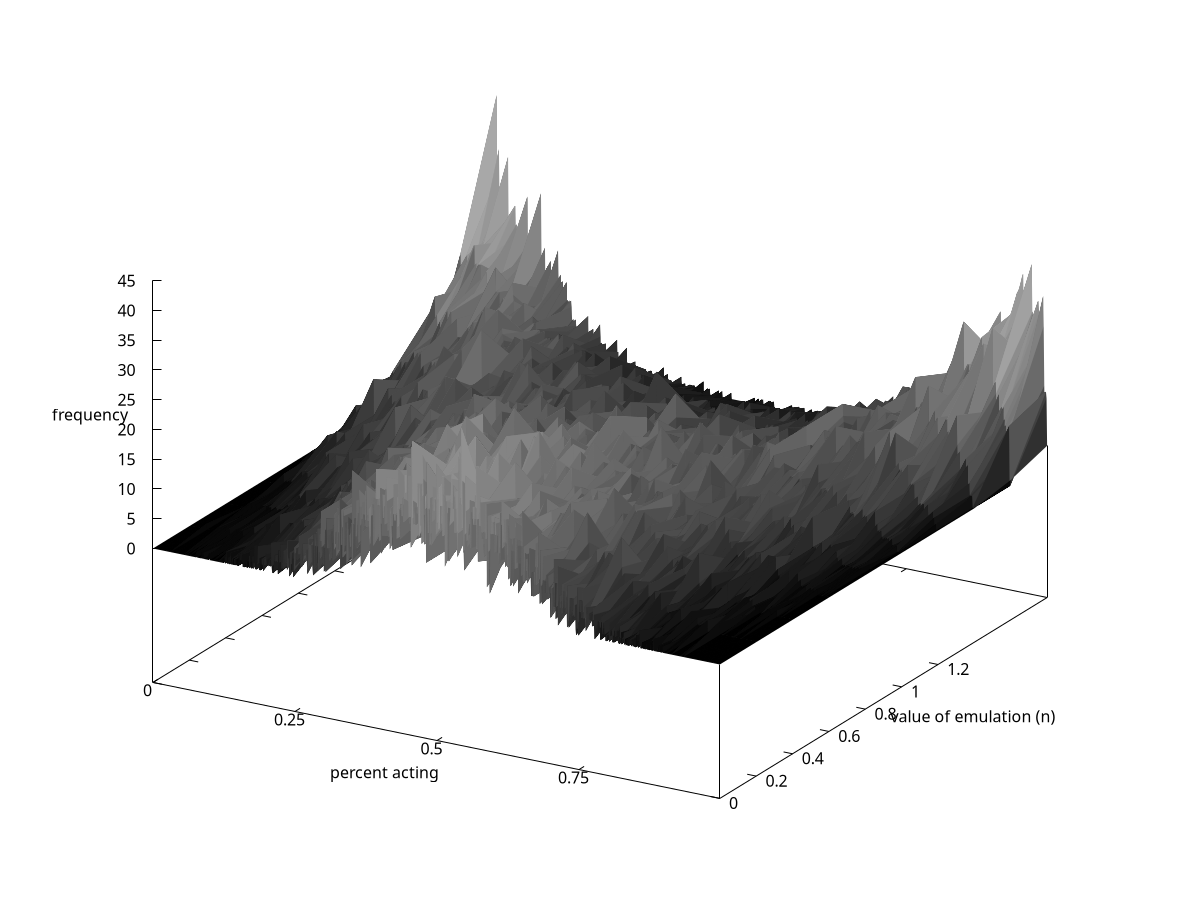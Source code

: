 #set term postscript;
#set out 'plot.eps';
set pm3d ; set key off;
unset colorbox 
set xlabel 'percent acting'; set ylabel 'value of emulation (n)';
set zlabel 'frequency'
set palette gray;
set ytics ('0' 0, '0.2' 1, '0.4' 2, '0.6' 3, '0.8' 4, '1' 5, '1.2' 6)
set xtics ('0' 0,'0.25'  250,'0.5'  500,'0.75'  750, '1' 999); 
splot '-' matrix with pm3d
    0	    0	    0	    0	    0	    0	    0	    0	    0	    0	    0	    0	    0	    0	    0	    0	    0	    0	    0	    0	    0	    0	    0	    0	    0	    0	    0	    0	    0	    0	    0	    0	    0	    0	    0	    0	    0	    0	    0	    0	    0	    0	    0	    0	    0	    0	    0	    0	    0	    0	    0	    0	    0	    0	    0	    0	    0	    0	    0	    0	    0	    0	    0	    0	    0	    0	    0	    0	    0	    0	    0	    0	    0	    0	    0	    0	    0	    1	    0	    0	    0	    0	    0	    0	    0	    0	    1	    0	    0	    1	    0	    0	    0	    0	    0	    0	    0	    0	    1	    1	    0	    0	    0	    0	    0	    0	    0	    0	    0	    0	    0	    0	    0	    0	    0	    0	    0	    0	    0	    0	    0	    0	    0	    0	    0	    1	    1	    0	    0	    2	    2	    0	    1	    0	    0	    0	    0	    2	    0	    1	    0	    1	    0	    1	    0	    1	    0	    1	    0	    0	    0	    2	    2	    1	    2	    1	    1	    2	    0	    0	    0	    0	    1	    1	    0	    1	    0	    1	    2	    2	    0	    3	    1	    0	    2	    1	    0	    1	    1	    4	    0	    1	    0	    1	    1	    4	    1	    0	    2	    0	    1	    2	    1	    2	    0	    2	    1	    2	    1	    3	    2	    1	    1	    2	    1	    2	    2	    1	    5	    1	    0	    0	    0	    2	    3	    3	    2	    3	    2	    2	    0	    4	    2	    2	    3	    5	    1	    2	    1	    1	    4	    4	    2	    2	    2	    2	    1	    6	    3	    3	    0	    4	    1	    2	    1	    4	    3	    0	    1	    5	    4	    2	    3	    5	    3	    4	    4	    7	    4	    4	    2	    5	    2	    3	    6	    3	    4	    4	    4	    3	    5	    3	    1	    2	    7	    6	    7	    6	    6	    6	    3	    2	    1	    8	    2	    6	    6	    8	    3	    6	    9	    2	    5	    8	    4	    7	   12	    6	    5	    3	    6	    2	    6	    9	    2	   11	    9	    6	    8	    6	    5	    4	    5	    7	    9	    7	    4	   10	    9	    6	   12	    7	    9	    5	   13	    6	    9	   12	    6	   15	    3	    7	   13	   10	    5	   13	   12	    6	    7	   11	   10	    4	   11	   10	   12	    5	    9	    7	   10	   11	    4	   20	    5	   11	   11	   12	    6	    9	   15	    7	   11	   13	    8	   17	   14	   11	    4	   12	   13	   15	   10	   13	   11	   12	   17	   11	   18	   12	   13	   12	   14	    9	    8	    5	   13	   16	   15	   14	    8	   16	   14	    9	   16	   21	   16	   15	   16	   16	   15	    9	   18	   12	    7	   10	   17	   13	   14	   15	   12	   18	   18	   20	   16	   11	   11	   10	   15	    8	   14	   15	   12	   10	    8	   14	   19	   13	   14	   13	   14	   10	   17	   12	   22	   15	   15	   10	   16	   15	   14	   17	   16	   13	   17	   21	   18	   18	   18	   23	   17	   21	   14	   13	   14	   13	    9	   26	   14	   27	   17	   13	   15	   16	   13	   13	   15	   16	   20	   13	   11	   19	   20	   13	   20	   10	   18	   25	   21	   15	   10	   18	   16	    7	   24	   16	   12	   14	   16	   10	   18	   12	   10	   14	   17	   20	   16	   18	   18	   15	   12	   24	   14	   18	   20	   13	   20	   13	   17	   14	   17	   22	   12	   19	   19	   22	    7	   19	   18	   18	   16	    8	   17	    8	   14	   15	   18	   22	   23	   22	   17	   21	   19	   13	   20	   17	   17	   13	    9	   13	   26	   27	   18	   19	   18	   31	   14	   22	   10	   10	    7	   13	   23	   17	   12	   11	   12	   13	   14	   15	   19	   11	   17	   11	   16	   18	   15	   15	   16	   20	   18	   25	   11	   16	    9	    9	   17	   15	   20	   19	   14	   13	   13	   14	   12	   10	   14	   19	   13	   19	    5	   17	    9	   11	    8	    4	   14	   14	   17	   16	   16	   16	   14	   11	   17	   14	   16	   11	   14	   14	    9	   11	   12	   18	   10	   16	   20	   12	   14	   13	   17	   13	    9	   13	   17	   11	    9	   16	    7	   18	   14	    6	    6	   12	   13	   14	    6	   12	   12	    9	   16	   17	   10	   14	   13	    5	   10	   10	   11	   10	    8	   13	   19	    7	    7	   13	    7	   12	   11	    9	   11	    7	   12	    8	    8	   13	    8	    8	    5	    9	    5	    9	    5	    9	    7	   10	   14	    7	   10	   12	    8	   16	    8	    4	   13	    7	    7	    4	    8	   12	    8	    8	    6	    8	    9	    6	    9	    5	    9	    7	    6	    6	    2	    7	    7	    3	    7	    4	   12	    4	    8	    2	    4	    8	   11	    1	    5	    4	    6	    4	    5	    3	    8	    4	    3	    7	    8	    4	    3	    7	    6	    1	    8	    2	    1	    3	    6	    3	    2	    3	    4	    3	    4	    6	    3	    5	    1	    0	    1	    8	    2	    0	    6	    4	    4	    4	    3	    6	    8	    4	    3	    5	    3	    3	    1	    5	    4	    5	    3	    4	    4	    3	    4	    3	    4	    2	    3	    5	    4	    0	    0	    1	    2	    2	    1	    3	    3	    3	    3	    2	    0	    3	    4	    1	    2	    3	    3	    1	    1	    0	    1	    0	    1	    1	    1	    0	    3	    1	    2	    2	    2	    0	    1	    0	    2	    3	    1	    2	    2	    2	    1	    0	    1	    0	    3	    1	    2	    0	    1	    1	    1	    2	    0	    1	    0	    0	    1	    0	    0	    0	    0	    1	    1	    1	    0	    1	    1	    0	    1	    0	    1	    0	    0	    2	    1	    1	    0	    1	    1	    3	    0	    0	    0	    1	    0	    0	    0	    0	    0	    0	    0	    1	    0	    0	    0	    0	    0	    0	    1	    0	    0	    0	    0	    2	    0	    0	    0	    0	    0	    0	    0	    0	    1	    0	    1	    0	    0	    0	    0	    1	    0	    0	    0	    0	    0	    0	    0	    0	    0	    0	    0	    0	    0	    0	    0	    0	    0	    0	    0	    0	    0	    0	    0	    0	    0	    0	    0	    0	    0	    0	    0	    0	    0	    0	    0	    0	    0	    0	    0	    0	    0	    0	    0	    0	    0	    0	    0	    0	    0	    0	    0	    0	    0	    0	    0	    0	    0	    0	    0	    0	    0	    0	    0	    0	    0	    0	    0	    0	    0	    0	    0	    0	    0	    0	    0	    0	    0	    0	    0	    0	    0	    0	    0	    0	    0	    0	    0	    0	    0	    0	    0	    0	    0	    0	    0	    0	    0	    0	    0	    0	    0
    0	    0	    0	    0	    0	    0	    0	    0	    0	    0	    0	    0	    0	    0	    0	    0	    0	    0	    0	    0	    0	    0	    0	    0	    0	    0	    0	    0	    0	    0	    1	    0	    0	    0	    0	    0	    0	    0	    0	    0	    0	    0	    0	    0	    0	    0	    0	    0	    0	    0	    0	    0	    0	    1	    0	    0	    0	    1	    0	    0	    0	    0	    0	    1	    0	    0	    0	    0	    0	    0	    1	    1	    0	    0	    0	    0	    0	    0	    0	    0	    0	    0	    1	    1	    0	    0	    0	    0	    0	    0	    1	    0	    0	    1	    1	    0	    0	    0	    0	    0	    0	    0	    0	    0	    0	    1	    1	    0	    0	    0	    0	    0	    0	    0	    2	    0	    1	    1	    0	    1	    1	    0	    0	    0	    0	    0	    2	    0	    0	    1	    0	    0	    1	    1	    0	    0	    3	    0	    0	    2	    1	    0	    0	    1	    3	    0	    1	    0	    0	    0	    0	    0	    1	    0	    1	    0	    0	    0	    1	    5	    0	    0	    1	    0	    2	    1	    0	    0	    0	    2	    2	    0	    0	    1	    1	    1	    3	    4	    0	    0	    1	    3	    1	    4	    2	    1	    2	    2	    1	    1	    1	    1	    3	    3	    4	    1	    5	    3	    5	    0	    2	    1	    5	    1	    1	    4	    0	    1	    2	    2	    1	    1	    3	    2	    2	    1	    5	    2	    4	    5	    1	    1	    3	    4	    1	    1	    4	    3	    6	    3	    5	    7	    1	    7	    5	    3	    8	    2	    0	    4	    5	    4	    7	    2	    2	    2	    3	    4	    6	    8	    7	    4	    4	    3	    5	    4	    5	    7	    2	    7	    6	    5	    8	    5	    2	   11	    9	    5	   10	   11	    4	    7	    9	    9	    8	    4	    3	    5	   11	    3	    8	    6	    3	    5	    7	    3	    8	    8	    3	    3	    5	   10	    5	    8	   10	    7	   12	    8	    5	    9	    6	    7	    6	    9	    4	    7	    7	    9	   11	    5	   11	   11	    9	    8	    4	    8	    6	    8	    6	   14	   14	    8	    8	   12	   12	    9	   12	   12	   12	    5	    5	    7	   13	   11	    9	   12	   11	    7	    8	    7	    5	   15	    9	    9	    3	    7	   12	   12	   14	   10	    7	   11	    7	    9	    4	    9	    9	    7	   14	   12	    5	    9	   12	    7	   13	   10	   12	   14	   10	   12	   12	    5	    8	   14	   13	    8	    9	   15	   11	   10	   19	   17	   18	    8	   12	   13	    9	   10	   15	   11	   11	   16	   11	   17	   12	   12	   14	   15	   14	   15	   11	    7	   15	    6	   12	   17	   12	   12	   12	   12	   12	   15	   16	    9	    8	   14	   12	   18	   16	   17	    8	   10	    7	   12	   16	   12	   14	   15	   10	   10	   19	   20	    9	   16	    8	   12	    9	   17	   10	   16	   10	   15	   10	   17	   17	   16	   14	   13	    7	   17	   12	   12	   13	   10	   16	   14	   11	   19	    9	   15	   15	    9	   14	   15	    8	   18	   16	   15	   23	   18	   15	   14	   18	   13	   21	    8	   10	    7	   11	   23	   17	    7	   11	   15	   16	   17	   12	   14	   16	   11	   17	   16	   14	   14	   13	   20	   11	   15	   16	   12	   17	   20	   17	   20	   25	   15	   13	   15	   19	   20	   13	   19	   12	   13	   18	   15	   17	   13	   17	   12	   11	   14	   17	   22	   13	   17	   13	   17	   12	    8	   18	   11	   17	   16	   17	   22	   19	   14	   12	   13	   11	   13	   14	    9	   23	   12	   14	   12	   12	   18	   14	   18	   12	   15	   16	   14	    8	   11	   13	   12	   12	   10	    9	   14	   19	   11	   12	   12	   13	   17	   13	   14	   13	    6	   22	   11	   14	   16	    8	   16	    8	   13	   11	   11	   16	   10	   16	   16	   10	   15	   15	   13	    9	   15	   13	   12	   16	   13	    8	   12	   12	   10	   11	   19	   14	   10	    7	   16	   11	   13	   15	   11	    7	    7	   11	   16	   12	   18	   10	   15	   12	   10	   14	    8	   16	   12	   12	   10	    8	   17	   14	    6	   13	   12	   12	    7	   15	    8	   15	    9	   11	    8	    9	   12	    8	   11	    8	    9	    9	   14	    9	    7	   12	   14	   15	    5	    8	   15	   11	   15	    8	    6	   12	    7	    8	    6	    7	    7	   10	   14	    5	   17	    9	   12	   13	   11	   12	   16	    7	    8	   11	    6	   10	   12	    8	    7	    9	   10	   10	    8	    5	    7	   11	    5	    9	    7	    9	   10	    4	    8	    7	   16	    7	    9	   11	    2	    8	    3	    4	    4	    7	    9	    5	    6	    8	    6	    5	   10	    7	    4	    8	    6	    6	    2	    7	    6	    6	    5	    9	    6	    5	   10	    5	    5	    1	    7	    5	    3	    2	   10	    3	    8	    5	    3	    5	    4	    2	    4	    7	    4	    1	    6	    5	    4	    3	    3	    6	    3	    5	    7	    4	   13	    8	    2	    5	    1	    7	    1	    4	    1	    3	    3	    2	    2	    4	    6	    2	    5	    4	    3	    2	    6	    2	    1	    3	    4	    4	    3	    1	    1	    4	    3	    0	    3	    4	    2	    0	    3	    4	    3	    0	    2	    3	    2	    5	    0	    2	    3	    6	    2	    4	    0	    3	    2	    3	    1	    3	    1	    1	    5	    2	    0	    3	    4	    0	    1	    3	    4	    2	    1	    5	    0	    0	    1	    1	    1	    0	    0	    2	    2	    3	    1	    2	    1	    0	    2	    0	    2	    1	    1	    0	    0	    0	    0	    1	    1	    0	    0	    2	    0	    0	    0	    0	    1	    1	    3	    1	    0	    1	    0	    0	    0	    1	    0	    0	    1	    0	    0	    0	    1	    1	    0	    0	    1	    3	    0	    0	    0	    1	    0	    0	    1	    0	    0	    2	    1	    0	    0	    1	    0	    0	    1	    0	    1	    1	    0	    0	    0	    0	    0	    0	    0	    2	    0	    0	    0	    0	    0	    0	    0	    0	    0	    0	    0	    0	    0	    0	    1	    0	    1	    0	    0	    0	    2	    0	    0	    0	    0	    0	    0	    0	    0	    0	    0	    0	    0	    0	    0	    0	    0	    0	    0	    0	    0	    0	    0	    0	    0	    0	    0	    0	    0	    0	    0	    0	    0	    0	    0	    0	    0	    0	    0	    0	    0	    0	    0	    0	    0	    0	    0	    0	    0	    0	    0	    0	    0	    0	    0	    0	    0	    0	    0	    0	    0	    0	    0	    0	    0	    0
    0	    0	    0	    0	    0	    0	    0	    0	    0	    0	    0	    0	    0	    0	    0	    0	    0	    0	    0	    0	    0	    0	    0	    0	    0	    0	    0	    0	    0	    0	    0	    0	    0	    0	    0	    0	    0	    0	    0	    0	    0	    0	    1	    0	    0	    1	    0	    0	    0	    0	    0	    0	    0	    0	    1	    0	    0	    0	    0	    0	    0	    0	    0	    0	    0	    1	    0	    1	    0	    1	    0	    1	    0	    0	    0	    0	    0	    1	    0	    0	    1	    0	    0	    0	    0	    0	    1	    0	    1	    1	    1	    0	    0	    0	    0	    1	    1	    1	    0	    1	    0	    1	    0	    0	    0	    1	    1	    0	    0	    2	    1	    0	    1	    0	    2	    2	    0	    0	    0	    2	    2	    0	    0	    1	    1	    0	    2	    0	    0	    0	    4	    1	    3	    2	    2	    1	    1	    0	    3	    2	    3	    5	    0	    3	    2	    1	    0	    0	    0	    2	    3	    1	    2	    0	    3	    3	    1	    4	    1	    3	    2	    3	    1	    1	    4	    2	    3	    1	    2	    1	    2	    3	    1	    3	    4	    2	    1	    0	    0	    1	    2	    2	    3	    2	    2	    3	    4	    4	    3	    1	    5	    4	    3	    5	    2	    2	    2	    2	    5	    5	    2	    0	    2	    7	    1	    2	    1	    3	    0	    3	    3	    2	    4	    2	    1	    8	    4	    7	    5	    6	    4	    8	    4	    4	    3	    7	    5	    2	    4	    3	    6	    5	    5	    6	    7	    5	    2	    2	    3	    7	    8	    6	    4	    0	   10	    6	    3	   12	    6	    7	    6	    2	    7	    6	    6	    9	    9	    8	    6	    9	    3	    1	    6	    7	    3	    6	    7	    6	    7	    7	    3	    6	    5	    3	   10	    7	    9	    8	    8	    5	   12	    6	    4	    8	    5	   15	    6	   10	    5	    4	    4	    7	    6	    4	    6	    9	   14	    5	    9	    8	    7	    5	    9	    9	   10	    8	   14	   10	   13	    6	    5	    5	   14	    9	    7	    7	    7	   10	    3	    7	    6	    6	    8	   11	    8	    6	    7	    7	    8	   10	   13	   15	   12	    7	    5	    8	    9	   12	   14	    7	   11	   10	    7	    5	    9	    8	    6	   10	   17	    5	    9	    8	    6	   13	    8	   12	    9	   14	    4	   10	   12	    8	   15	   14	   13	    8	   13	   10	   15	    9	    7	    5	   15	    4	   14	    8	    9	   11	   12	   11	   14	   11	   10	   16	    8	   10	   11	   11	    9	   20	   21	   14	   14	   17	   11	   11	   15	    8	   11	   11	    6	    8	   12	    8	   10	    8	   10	    7	   19	   13	   19	   10	   11	   12	    8	   18	    8	    9	   17	   13	   10	   15	   19	   23	   10	    6	   14	    8	   11	   16	   11	   12	   17	   13	   12	    9	   15	   13	   11	   15	    9	   20	   10	   10	   14	    9	   18	   13	   12	   12	   12	   17	   15	   11	   12	   17	   15	   15	   12	   17	   14	   15	   10	   12	    6	   10	   14	    9	   11	   10	   10	    7	   13	    7	   13	    9	   14	   15	   17	   15	   15	   11	   14	   13	   13	   15	   10	    7	   20	   15	   19	   18	   16	   14	   21	   13	   15	   10	   10	   14	   12	   14	   12	   14	   13	    6	   12	   17	    9	   15	   15	   13	   12	   15	    9	   20	   15	   16	   12	   12	   21	   13	    8	   16	   11	   13	   11	    9	   17	   11	   11	   16	   11	   15	   12	   15	   12	   14	    9	   11	    9	   14	   13	   22	   13	   13	   15	   14	   14	   14	   14	   12	   23	   13	   13	   19	   13	   11	    5	   12	   16	   11	   15	    9	   14	    7	    9	   14	   13	   11	    9	   11	    6	   11	   11	   15	   11	   10	   16	   10	   13	   16	   19	   10	    9	   13	   11	   12	   13	   10	    9	    8	   11	    7	    9	   11	    7	   11	    8	   18	    6	   12	    9	   14	    6	   12	   10	   13	   15	   18	    6	   11	    7	    9	   15	   10	   10	   12	    4	   13	    5	    9	   11	   11	   11	    9	   15	   14	    3	    9	   13	    9	   12	    9	   14	    6	   10	   10	   14	   13	    7	   11	    9	   15	   12	   14	   13	   10	   10	   12	    9	    7	    5	    3	    6	   15	   13	   13	    9	    8	   12	    5	   11	   11	   11	    5	    8	    5	    7	   10	    9	   14	    9	   13	   10	    7	    6	    8	    8	   11	    6	    6	   10	    8	   16	    9	    7	   10	    8	    7	    8	    3	    5	    2	    6	    4	    6	    8	   12	    6	   12	    3	    4	    6	    4	   10	    7	   10	    7	    8	    7	    7	    9	    5	    3	   11	    7	    9	    7	   11	   14	    7	   13	    9	    7	   13	    6	    4	    5	    6	   10	    7	    7	    5	    4	    8	    3	   13	    5	    2	    6	   10	    4	    0	    9	    5	    3	    5	   11	    5	    7	    6	    8	    7	    5	    2	   10	    4	    6	    9	    4	    2	    6	    8	    5	    8	    3	    5	    6	    7	    4	   10	    2	    5	    2	    6	    4	    6	    8	    5	    5	    2	    5	    4	    3	    4	    1	    6	    3	    3	    4	    5	    3	    3	    5	    4	    6	    3	    5	    6	    3	    5	    5	    6	    6	    7	    1	    4	    5	    3	    4	    1	    2	    2	    2	    3	    2	    1	    0	    2	    3	    4	    2	    2	    3	    1	    5	    2	    1	    4	    2	    2	    3	    8	    3	    2	    1	    0	    1	    1	    1	    3	    2	    3	    1	    0	    1	    0	    0	    1	    2	    0	    3	    2	    2	    5	    0	    0	    2	    1	    2	    1	    3	    0	    2	    1	    1	    0	    0	    2	    1	    1	    0	    3	    0	    1	    0	    2	    0	    3	    0	    0	    0	    4	    0	    0	    0	    1	    1	    1	    1	    1	    0	    1	    0	    1	    1	    1	    2	    1	    0	    0	    0	    1	    1	    1	    0	    0	    0	    0	    0	    0	    0	    2	    0	    0	    0	    0	    0	    0	    1	    1	    2	    0	    1	    0	    0	    2	    0	    1	    0	    0	    1	    0	    0	    0	    0	    0	    1	    1	    0	    0	    0	    0	    0	    0	    0	    0	    0	    0	    0	    0	    0	    0	    0	    0	    1	    0	    1	    0	    0	    0	    0	    0	    0	    0	    0	    0	    0	    0	    1	    0	    0	    0	    0	    0	    0	    0	    0	    0	    0	    0	    0	    0	    0	    0	    0	    0	    0	    0	    0	    0	    0	    0	    0	    0	    0	    0	    0
    0	    0	    0	    0	    0	    0	    0	    0	    0	    0	    0	    0	    0	    0	    0	    0	    0	    0	    0	    0	    0	    0	    0	    0	    0	    0	    0	    0	    0	    0	    0	    0	    1	    0	    0	    1	    0	    1	    2	    0	    0	    0	    0	    1	    0	    0	    0	    1	    0	    0	    0	    1	    1	    0	    0	    0	    0	    1	    0	    0	    1	    0	    0	    0	    1	    0	    2	    2	    0	    0	    3	    0	    0	    0	    2	    1	    0	    3	    1	    3	    3	    1	    2	    1	    0	    1	    0	    0	    3	    2	    2	    3	    1	    1	    1	    2	    2	    2	    3	    1	    1	    3	    2	    3	    3	    0	    0	    1	    2	    2	    2	    2	    7	    2	    1	    3	    0	    7	    4	    3	    3	    3	    4	    3	    2	    1	    2	    1	    3	    3	    7	    4	    1	    5	    0	    0	    4	    2	    0	    4	    3	    2	    2	    2	    6	    3	    4	    4	    1	    3	    4	    2	    2	    8	    3	    3	    3	    4	    2	    2	    7	    4	    4	    3	    1	    3	    4	    4	    2	    4	    4	    4	    2	    2	    2	    1	    6	    4	    3	    3	    0	    1	    3	    4	    3	    5	    4	    2	    9	    7	    7	    2	    3	    3	    3	    4	    4	    6	    4	    4	    4	    0	    4	    6	    6	    5	    6	    4	    8	    8	    2	    4	    4	    7	    4	    7	    4	    8	    4	    5	    7	    6	    5	    1	    5	   10	    2	    5	    6	    8	    5	    2	    8	    5	    3	    5	    6	    7	    8	    5	    5	    7	    3	    7	    2	    8	    3	    7	    7	    8	   11	    3	    8	    8	   10	    9	    3	    5	   11	    9	    6	    9	    8	    8	   10	    4	    2	   12	    6	    4	    7	    4	    6	   11	    2	    8	   11	    7	   11	    8	    5	    6	    7	    8	    7	   11	   13	    9	    7	    9	   11	    4	    4	    7	    5	    9	   11	    8	    7	    7	    7	   11	    4	    7	   11	    6	    7	   15	    9	    6	    5	    4	   13	   12	    7	    5	    8	   13	   10	    6	   11	   10	   10	   10	    8	    8	    5	    7	    4	    9	    4	    6	   10	   11	   10	    5	    8	   13	   11	   12	    9	    5	    9	   15	    7	    4	    8	   15	   11	   11	   10	    8	    9	   10	    9	    9	    9	   11	   10	   10	   11	   17	    7	    8	    9	   11	    4	   13	    5	   14	   10	   10	   10	   12	   12	    8	   11	   10	    8	   11	    8	   11	   15	    9	   13	    8	    5	   19	   12	   19	   10	   16	    9	    6	   11	   14	   13	   16	    5	    6	   12	    6	    8	   12	    8	    6	   11	   12	    9	    5	    7	   14	    9	    7	   11	    9	    9	    7	   11	    9	    9	   12	   10	   13	   12	   11	   15	   10	   12	   10	   10	    3	   13	    9	   11	    6	   13	    9	    7	   10	    7	    8	    9	    8	   21	    7	    8	   15	    9	   12	   12	   12	    8	   15	   13	   12	   12	   13	   15	    6	   12	    9	    9	   15	   13	   13	   12	    7	    6	   11	   12	   14	   14	    9	    7	    7	   11	   11	   12	   12	   10	    9	    5	   14	   10	   18	   11	    7	    9	   10	   12	   10	   15	    6	   18	   15	    6	   12	   11	    9	   13	   10	   12	   11	   12	   11	    8	   13	    8	    9	   15	   14	   11	   18	    7	   11	   18	   10	   12	   17	    7	    6	   13	   12	   19	   11	   11	   11	   20	   10	   10	   18	   10	   12	   14	    9	   11	    8	    9	    7	   13	   12	    9	   12	   18	    4	   10	   11	   17	   13	    8	   10	    9	    7	   13	    9	   11	    8	    9	   15	   12	   16	    9	   11	   12	   12	   13	    9	    7	    9	   11	    9	    9	    9	   10	   10	   12	    8	    3	    7	    9	   13	   11	   14	   18	    9	    8	   12	    9	    9	    8	    7	    6	   10	    9	    9	   13	   13	    7	   10	   12	   15	    5	   10	   13	   11	    8	    7	    8	   12	   12	    2	    9	   13	   10	    8	    8	    7	   12	   16	   13	    7	   14	   10	   12	    4	    9	    7	   12	   10	   10	    8	    8	    6	   14	    7	   12	   13	   10	    6	   13	    6	   12	   12	   10	   11	   14	    8	   11	   15	   14	    4	   11	    7	   11	    9	   11	   10	   11	    6	    8	    5	   10	    8	   10	    8	    5	   14	    7	   10	    7	    8	    7	   10	   10	   12	    9	    5	   11	    7	   13	   10	    6	    7	    6	    5	    8	    9	    5	    9	   12	   14	   10	    6	   10	    3	   12	    7	   11	    7	    8	    7	    8	    8	    4	   12	    5	    2	    8	    7	   10	    4	    5	    5	    8	    9	    7	    3	   10	    9	    9	    9	   12	    8	   10	   10	    2	    8	    8	   10	    6	    5	   10	    6	    5	    9	   13	    5	    6	    4	   11	    8	    4	   11	    5	   12	    6	    7	    9	    4	    8	    2	    8	    4	    1	    5	    7	    9	    4	    6	    7	    7	    6	    5	   10	    7	    4	    2	    4	    4	   10	    4	    6	    8	    5	    5	    4	    4	    2	    6	    3	    3	    2	    2	    8	    4	    2	    5	    5	    4	    4	    2	    6	    6	    4	    4	    2	    6	    9	    5	    6	    5	    5	    5	    7	    0	    5	    4	    7	    2	    3	    9	    5	    2	    4	   10	    3	    3	    2	    1	    3	    3	    8	    3	    5	    6	    3	    4	    5	    4	    5	    5	    2	    3	    4	    6	    4	    0	    4	    3	    3	    2	    2	    4	    3	    2	    3	    2	    1	    5	    2	    2	    2	    3	    4	    2	    2	    4	    2	    2	    3	    2	    2	    1	    2	    4	    0	    1	    2	    5	    4	    2	    1	    3	    3	    2	    4	    3	    5	    3	    1	    2	    0	    3	    1	    0	    3	    4	    0	    3	    2	    5	    2	    2	    1	    2	    2	    0	    1	    0	    2	    1	    1	    2	    5	    1	    0	    0	    3	    0	    2	    2	    0	    0	    0	    0	    0	    1	    0	    0	    0	    0	    2	    2	    0	    0	    0	    3	    0	    0	    1	    1	    0	    0	    0	    0	    1	    0	    0	    0	    0	    1	    0	    3	    0	    1	    0	    0	    2	    0	    1	    0	    0	    1	    0	    0	    0	    1	    0	    0	    0	    0	    0	    0	    0	    0	    1	    0	    0	    0	    0	    1	    0	    0	    0	    0	    0	    1	    0	    0	    0	    0	    0	    0	    0	    0	    0	    0	    0	    0	    0	    0	    0	    0	    0	    0	    0	    0	    0
    0	    0	    0	    0	    0	    0	    0	    0	    0	    0	    0	    0	    0	    0	    0	    0	    0	    0	    0	    0	    0	    0	    0	    0	    0	    0	    2	    0	    1	    0	    1	    1	    0	    0	    0	    1	    1	    0	    2	    0	    1	    0	    1	    1	    2	    0	    2	    0	    1	    1	    2	    5	    1	    2	    1	    2	    1	    0	    3	    1	    1	    1	    1	    5	    1	    2	    4	    6	    1	    4	    0	    4	    1	    2	    2	    0	    1	    3	    1	    4	    3	    3	    6	    2	    1	    1	    2	    1	    2	    2	    4	    1	    3	    2	    2	    3	    2	    3	    5	    2	    3	    3	    1	    2	    3	    3	    5	    5	    3	    0	    2	    2	    7	    2	    8	    5	    5	    3	    2	    1	    5	    1	    3	    4	    1	    5	    7	    2	    5	    2	    2	    6	    3	    4	    2	    2	    3	    4	    4	    3	    3	    3	    5	    1	    7	    6	    4	    6	    5	    3	    4	    4	    2	    5	    2	    2	    4	    5	    8	    2	    4	    5	    1	    2	    7	    4	    6	    4	    5	    5	   12	    6	    3	    5	    5	    3	    6	    7	    5	    4	    9	    7	    2	    9	    5	    6	    4	   10	    1	    6	    6	    5	    6	    9	    7	    6	    7	    0	   13	    8	    6	    4	    1	    4	   10	    4	   11	    1	    5	    6	    6	   10	    7	    6	    5	    9	    7	    6	    7	    7	    5	    5	    9	    9	    4	    8	    7	    8	    9	    8	    7	    3	   13	   11	    6	    7	    4	    2	    7	    3	    9	   11	    4	    7	    5	    7	    5	    6	    6	    7	    7	    6	    6	   10	    8	    7	    8	    8	   12	   11	    6	   14	    4	    7	    6	   10	    4	    6	   11	    5	   11	    5	   13	    7	    5	   13	    6	    5	    6	    3	    7	    6	    9	    6	   13	    7	    7	    9	    2	    7	   12	   14	    5	    6	    9	    7	    9	    9	    3	    5	   13	    9	   13	    4	    4	   12	    4	   12	    9	   17	   10	    8	   14	    8	   11	   11	    5	   11	    8	    7	    8	   10	    7	    4	    5	   15	    6	    8	    3	   11	   11	    7	    5	    7	    6	   13	    8	    4	    1	    9	   12	    7	    6	    8	   12	    2	    6	   17	    8	   11	    8	   12	    8	   10	    7	   14	    9	    4	   15	    5	   10	    5	    7	   13	    8	    9	   14	    8	   11	    9	    6	   10	   13	   12	    7	   11	   10	   12	    6	   11	    7	    8	    9	    6	    5	    8	    6	    7	    6	    6	    8	    9	   12	    7	    8	    8	   10	    8	   12	   10	   12	    7	    7	    6	    7	   13	    9	    9	    6	    8	   10	    9	    8	    9	   10	   15	    7	    8	    5	   10	   15	    3	    7	   10	    9	    7	   10	    7	   12	   10	   11	    9	    8	    9	   10	    9	    8	    6	    8	   12	    8	    7	   10	   12	   10	   10	    8	    8	    8	   11	    5	   11	   10	    7	   10	    6	    9	   16	    9	    6	    8	    8	    8	   11	    8	   14	   15	   10	    6	   11	   10	    6	    6	   10	    7	    4	    9	    8	    9	   14	    8	    8	    3	   12	   10	   10	    6	   12	   12	    6	   14	   15	    9	   11	    9	   16	    9	    6	   10	   10	    8	    3	    5	    6	   10	   15	    8	   14	    5	    6	    7	   10	   12	    6	    9	   10	    9	   12	    9	   12	    8	   12	   10	    7	   10	    8	   14	   15	    7	   10	    4	    7	   11	    9	    7	    8	   12	    9	   12	   14	   10	    9	    6	    8	   11	    8	    8	    6	   10	   18	    9	   12	    9	    6	    9	    9	    5	    9	    9	   13	   13	    6	   10	    8	   15	    6	   10	    7	    6	    7	   15	   16	   16	   11	    8	   11	    9	    5	    9	   11	    5	   10	    7	    9	    7	   14	    6	    6	   13	    6	    9	    6	    5	    8	   14	   13	    8	   11	   11	    5	    5	    9	    8	   11	   10	   13	    6	   14	   11	    8	    3	    5	    7	    7	    9	    7	    8	    9	   10	    8	    9	   11	    8	    8	    7	    7	    5	   14	    9	   11	    6	    9	   10	    9	   10	    9	    4	   10	    7	   18	    7	    8	    9	    6	    8	   10	   11	    9	   13	    5	    7	    4	    9	    9	    7	   11	    6	   12	   12	    8	    8	   11	    9	    7	    3	    4	    8	    6	    9	   11	    6	    6	    8	    8	   10	    5	    6	    4	    5	    3	   13	    6	   15	    5	    2	   12	    5	    9	   13	    3	   10	    8	    8	    7	    8	   11	    6	    8	    9	   10	    9	   10	   10	    8	    8	   11	   10	    9	    4	    7	   15	    8	    8	    9	    9	    9	    7	    9	   13	    7	    8	    8	    9	    6	    9	    6	   14	    5	   10	    4	    5	    6	    5	    5	    4	    7	    3	    8	    6	    8	    6	    3	    7	    7	    7	    5	    8	    4	    5	    7	    8	   11	    5	    6	    6	    8	    7	    5	    2	    7	    5	    3	    8	    5	    9	    4	    7	    9	    8	    4	    4	   10	    3	    2	    8	    4	    6	    6	    9	    5	    5	    7	    1	    2	    8	    6	    8	    8	    2	    1	    8	    7	    6	    9	    6	    1	    4	    6	    6	    7	    8	    4	    5	    8	    6	    6	    4	    8	    4	    2	    9	    2	    6	    5	   10	    5	    7	    6	    4	    1	    7	    7	    3	    7	    7	    3	    5	   10	    6	   11	    8	    6	    5	    3	    8	    3	    1	    2	    6	    6	    5	    2	    5	    2	    4	    2	    3	    4	    5	    5	    2	    2	    1	    4	    7	    5	    5	    3	    2	    3	    3	    4	    3	    5	    2	    2	    1	    7	    1	    2	    3	    0	    6	    3	    1	    3	    3	    5	    5	    4	    4	    1	    2	    3	    4	    6	    4	    2	    3	    5	    2	    0	    1	    3	    3	    2	    5	    2	    4	    2	    4	    4	    2	    1	    2	    8	    3	    0	    3	    1	    1	    3	    1	    0	    2	    3	    1	    1	    2	    1	    2	    4	    2	    1	    2	    0	    1	    2	    1	    3	    0	    1	    1	    0	    2	    1	    3	    4	    1	    0	    3	    1	    0	    4	    0	    0	    0	    3	    1	    2	    1	    1	    1	    0	    0	    0	    1	    2	    0	    1	    0	    0	    1	    0	    0	    1	    1	    1	    0	    1	    0	    1	    0	    0	    0	    1	    0	    0	    0	    0	    1	    0	    0	    0	    1	    0	    1	    0	    0	    0	    1	    0	    0	    0	    0	    0	    0	    0	    0
    0	    0	    0	    0	    0	    0	    0	    1	    0	    0	    0	    0	    0	    0	    2	    0	    0	    1	    0	    0	    0	    0	    0	    0	    1	    2	    1	    2	    0	    2	    3	    0	    1	    1	    1	    1	    3	    6	    0	    1	    2	    5	    3	    5	    5	    4	    6	    2	    3	    4	    3	    3	    4	    2	    2	    3	    0	    5	    1	    4	    2	    2	    2	    2	    4	    0	    0	    1	   11	    4	    2	    1	    4	    4	    4	    4	    1	    5	    4	    2	    1	    1	    6	    4	    3	    5	    4	    4	    5	    7	    3	    4	    3	    1	   10	    4	    2	    7	    4	    5	    9	    2	    3	    4	    6	    8	    1	    4	    5	    7	    8	    7	    5	    8	    6	    3	    9	    9	    3	    2	    3	    5	    6	    3	    4	    3	    4	    7	    3	    6	    3	    7	    7	    4	    5	    6	    4	    9	    2	    5	    7	    5	    9	    3	    8	    6	   12	    3	    5	    3	    2	    4	    8	    7	    4	   11	    5	    7	    9	    8	    6	    6	    7	   11	    7	    8	    3	    3	    8	    9	   10	    8	    6	    5	    8	    7	    8	    9	    7	    4	    5	    2	    9	   12	   12	    8	   10	    6	    3	    7	    7	    5	    3	    7	   10	   14	    3	    5	    4	    8	    1	   10	    3	   11	    6	    5	    3	   10	    4	    6	    6	    8	   14	    3	    9	    8	    5	    6	    4	   10	    8	    6	   10	    7	    6	    8	    8	    8	    5	    8	    6	    9	    6	    9	    3	    9	    6	    4	    6	    9	    3	   13	    3	    9	    2	    7	    8	    5	   10	    8	    7	    8	    8	   10	    2	    6	    8	    5	   10	   10	    7	   12	    5	    5	    2	    9	    5	    8	    6	   12	    8	    3	    7	    9	    9	    8	    7	    5	    5	    5	    7	    7	    7	    6	    7	    5	    7	    8	    6	    8	   10	   11	    6	   10	    6	    8	    2	    9	    6	    5	    7	    5	    8	   12	   10	    4	    8	   12	    9	   11	    5	    7	    7	   11	    6	    2	    9	    6	    3	   10	   12	   11	    7	    4	    4	   10	   11	    5	    8	    3	    9	    6	    8	    5	    2	   11	   10	    9	    6	    4	    2	    8	    5	    7	    9	    9	   10	    9	    8	   10	    5	   10	    5	    6	    3	    4	   10	   12	   10	    0	    1	    7	    6	   14	    5	    8	    9	    6	    4	    7	   10	    7	   10	    8	   13	    8	    6	    5	    9	    9	    3	    4	    7	   10	    8	    5	    9	    9	    6	    7	    7	   12	    7	    8	    7	    6	    3	    8	    5	    9	    6	    1	   10	    7	   12	   13	    3	    3	    4	   11	    2	    7	    5	    9	    5	   10	    6	    8	    8	    6	    3	    6	    6	    8	    2	    2	    9	    9	    8	    7	    6	   12	    9	    6	    5	   10	    7	    9	    8	   10	    8	    7	    8	    8	    7	    8	    5	   10	   11	   11	    4	    3	    7	    5	   13	    8	    6	    8	    6	    6	   10	    6	    4	    6	    4	    8	    7	    7	   10	    6	    2	    5	    7	    4	   10	   10	    8	    5	    4	   10	   10	   12	    7	    7	    6	   10	    4	    0	    7	    7	    4	    6	    7	    8	    8	    8	   15	    7	   11	    7	    9	   10	    3	    9	   13	    9	    5	   12	    5	    5	    2	   10	    6	    5	    7	    6	    7	    7	    7	   10	    3	    5	    7	    6	    7	    8	    6	   10	    7	    6	    6	    7	    7	    5	    5	   12	    9	    8	    5	    5	   11	    6	    8	    4	    8	    9	    7	   11	    8	   14	    7	    4	    7	    4	   12	    6	   11	    3	    8	    7	    5	    6	    3	   12	   10	    5	    3	    9	    8	   14	   11	    6	    6	   12	    7	    9	   11	   12	    9	   12	    7	   10	    6	   12	    8	    8	    4	    7	    5	   12	    6	    9	    9	    7	    5	    8	    5	   10	    5	    8	    8	   11	    6	   11	    7	    9	    7	    7	    6	    7	    4	    4	    6	    9	    9	   13	    8	    9	   11	    5	    4	    8	    9	    4	   10	   12	    8	    4	    7	    7	    6	    6	   13	   10	    9	    8	    4	    3	    4	    6	    8	    6	    7	   15	    5	    7	    3	    5	    5	   13	    5	    5	    7	    8	    8	    6	    3	    9	    7	    2	    5	    7	    0	    5	    8	    5	    5	    6	    5	    7	    5	   12	   11	    9	    5	   12	    6	    8	   10	    5	   10	    8	    8	    5	    6	   11	    8	   11	    6	   10	    8	    5	   12	    5	    4	    7	    7	   12	   11	   12	   14	    5	    4	    5	    6	    8	   11	    5	    9	    8	   10	    5	    3	    9	    7	    2	    4	   12	    5	    9	   11	   12	    5	    9	    6	    7	    3	    4	    4	    9	    5	    7	    8	    5	    9	    9	   13	    3	    6	    3	    6	    8	    8	    3	    5	    6	    9	    2	    6	   12	    4	    3	   10	    8	    6	    4	    8	    7	   11	    8	   11	   14	   12	    8	    7	    4	   13	    8	    6	   11	    7	    8	    9	   12	   10	    7	    6	    8	    5	    5	    5	    6	    6	    7	    4	    7	    8	    8	    8	    6	    4	   11	    6	    6	    3	    8	   10	    4	    8	    7	   10	    8	    9	    2	    4	    9	    9	    3	    6	    7	    5	    5	    7	    8	    6	    9	   10	    8	    9	    3	    6	    8	    7	    9	    4	    6	    6	    2	    8	    3	    7	    4	    6	    8	    6	    7	    7	    5	    2	    3	    6	    7	    7	    7	    9	    3	    8	    6	   10	    7	    5	   12	    5	    9	    3	    8	    6	    8	    5	    5	    5	    1	    1	    4	    8	    5	    7	    8	    4	    6	    4	    8	    5	    6	    6	    8	    8	    9	    3	    5	    3	    1	    2	    3	    8	    0	    5	    6	    3	    6	    5	    3	    4	    3	    3	    5	    7	    1	    2	    6	    5	    8	    6	    4	    7	    7	    2	    6	    3	    5	    3	    4	    5	    2	    5	    4	    4	    3	    4	    2	    5	    3	    4	    1	    0	    1	    5	    5	    5	    6	    3	    3	    1	    5	    5	    4	    3	    5	    1	    4	    1	    2	    1	    2	    1	    5	    5	    2	    4	    4	    1	    6	    0	    1	    3	    4	    2	    2	    3	    2	    2	    1	    3	    2	    2	    0	    0	    1	    1	    2	    0	    0	    2	    1	    0	    2	    1	    1	    0	    0	    0	    2	    0	    1	    0	    0	    1	    0	    0	    1	    0	    0	    0	    0	    0	    0	    0	    0	    0
    1	    0	    0	    0	    1	    1	    0	    0	    0	    3	    0	    1	    1	    1	    1	    3	    1	    6	    1	    1	    3	    0	    2	    3	    0	    2	    4	    2	    4	    6	    3	    2	    5	    1	    1	    3	    2	    3	    8	    5	    4	    3	    8	    5	    3	    6	    3	    9	    2	    4	    7	    5	    8	   10	    6	    6	    6	    3	    2	    6	   10	    2	    9	    6	    7	    6	    9	    6	    7	    9	    4	    6	    8	    5	    5	   12	    2	    6	   10	    6	    4	   11	   12	    7	    7	    8	    8	   12	    4	    7	    8	    7	   10	    5	    6	    7	    9	    6	    6	    7	    9	    7	    8	    5	    4	    5	   11	    8	    4	    4	    7	    6	   11	    8	    7	    4	    5	    9	   11	    8	    6	    5	    4	    6	    9	    7	   12	   11	   14	    7	    8	    6	    2	   10	    3	    4	    4	    8	    8	    7	    5	    7	    6	    9	    4	    2	   13	    9	    6	    9	    7	    9	    6	    9	    9	    5	    6	    7	    5	   14	    5	    5	    8	   10	   11	    6	    9	    6	    7	   11	    6	    6	   11	    4	    8	    6	    9	    4	    4	    5	    4	    5	   14	    7	    3	   11	    2	    6	    6	    6	    5	   11	    9	    8	   18	    8	    6	    8	    9	    5	    5	    4	    8	   10	    6	    6	    7	   11	    5	    7	    5	    8	    5	    5	    4	    9	    5	    5	    5	    9	    5	    8	    6	    7	    9	    5	   10	    3	    2	    9	    5	    8	    7	    6	   12	    2	    7	    4	    6	    5	    3	    5	    2	   11	    3	    7	    5	   11	    7	    9	    9	    3	    8	    7	    6	    8	    6	    8	   10	    7	    7	    8	   14	    8	   10	    7	   10	    5	   10	    3	    4	    8	    4	    7	    6	    4	   14	   10	    8	    9	    5	    7	   11	    5	   10	    4	    4	    9	   10	    8	    5	    6	    9	    6	    6	    6	    6	    7	    7	    5	    7	   11	   10	    7	    6	    7	    7	    4	    7	    8	    1	    3	    5	    4	    6	    8	    6	    5	    5	    9	    5	    5	    9	    5	    7	    5	    7	    5	    6	    4	    4	    3	    5	    9	    6	    5	    7	    5	    4	   11	    1	    5	   10	    6	    9	    5	    3	    2	    6	    4	    8	    4	    6	    5	   11	    6	    6	    4	    3	    4	    3	    5	    6	    4	    8	    2	    4	    6	    7	    8	    6	    7	    4	    7	    6	    6	    3	    4	    6	    7	    8	    7	    5	    7	    9	    8	   10	    6	    5	    4	    6	    8	    7	    8	    4	    8	    6	    2	    2	    4	    1	    6	    7	    5	    5	    3	    3	    8	    6	    5	    8	   12	    4	    7	    1	    8	    6	    4	    6	    4	    4	    5	    3	    5	    8	    4	    4	    7	    5	    4	    7	    9	    7	    8	    8	    7	    8	    6	    2	    4	    5	    3	    8	    8	    5	    2	    4	    7	    2	    9	    6	    1	    3	    6	    6	    6	    3	   11	    7	    4	    3	    7	    4	    4	    7	    6	    7	    9	    4	    2	    5	    4	    5	    7	    5	    4	    4	    4	    8	    6	    6	    7	    3	    7	    4	   11	    5	    3	    4	    4	    3	    9	    6	    2	    6	    2	    3	    7	    9	   10	    7	    2	    8	    6	    3	    3	    4	    9	    6	    7	    5	    5	    4	    7	    1	    5	    4	    9	    7	    5	    4	    5	    5	    3	    4	    5	    3	    6	    8	    4	    2	    6	    4	    8	    4	    7	   14	   10	    4	    1	    2	    8	    5	    4	    4	    5	    9	    8	    3	    4	    2	    2	    8	    4	    5	    7	    5	    3	    6	    4	    4	    6	    5	    2	    3	    6	    7	    4	    5	    7	    8	    9	    4	    9	    5	    5	    8	    8	    7	    5	    6	    6	    5	    5	   10	    9	    9	    4	    3	    6	    6	    4	    7	    7	    4	    4	    6	    2	    9	    8	    6	    6	    2	    9	    2	    7	    7	    4	    3	    6	    6	    8	    3	   12	    4	    2	    7	    6	    7	    4	    8	    4	    7	    7	    7	    1	    7	    6	    3	    5	    7	    5	    7	    7	    3	    8	    5	    8	    5	    3	    3	    4	    6	    6	    6	    5	    5	   11	   10	    9	    6	    4	    8	   10	    9	    7	    5	    7	    5	    6	    7	    4	    6	    5	    4	    6	    8	    4	    3	    5	    8	    4	   10	    7	    4	    4	    3	    6	    7	    8	    2	    4	    6	    5	    8	    4	    7	    7	    5	    3	    9	    4	    5	    6	    3	   10	    4	    8	    7	    7	    6	    3	    4	    7	    4	    9	    6	    4	    5	    7	   10	    6	    6	    5	    9	    8	    4	    7	   11	    7	    9	    8	    4	    4	    8	   10	    9	    6	    6	    9	    6	    4	    9	    5	    7	    8	    8	    2	    5	   11	    6	    6	    9	    8	    6	    7	    5	    6	    7	    7	    4	    6	    6	    8	   10	    5	    9	   10	    6	   12	    3	    8	    8	    8	    2	   13	   13	    9	    8	    6	    5	    8	    4	   10	    5	    7	    6	    3	    8	    7	    5	   10	    5	    5	    8	    4	    5	    3	    5	    9	    7	    4	    5	    6	    7	    7	    6	    4	   13	   11	    6	    7	    4	    6	   12	   11	    8	    4	    9	    6	    5	    5	    8	    8	    6	    5	    7	    8	   14	    5	    8	    7	    7	    6	    7	    3	    5	    7	    6	    8	   11	    9	    8	    7	    6	    9	    4	    8	    7	    9	    8	    7	   10	   13	    5	    6	    8	    6	    8	    6	    7	    9	    3	    8	    2	   12	    3	    5	    5	    9	    9	    9	    7	    9	   12	    3	    8	    8	   14	    5	    5	    7	    6	    6	    4	   10	    5	    8	    7	    5	    8	    9	    7	    7	    8	    9	    7	   12	    7	    5	    9	    8	    6	    7	    9	    3	    3	    6	    8	    7	   11	    6	    7	    9	   10	    5	    7	    8	    8	    3	    5	   14	    6	   15	    8	    9	   10	    5	    5	    5	    5	    9	    8	   15	    5	    4	    4	    3	    5	   10	    5	    9	    2	    6	    9	    8	    6	    6	    5	    4	    7	    2	    6	    7	    5	   10	    4	    3	    5	    5	    7	    6	    6	    7	    3	    4	    7	    4	    4	    2	    3	    4	    5	    3	    3	    2	    3	    4	    2	    2	    3	    4	    3	    4	    1	    2	    3	    3	    2	    3	    4	    2	    2	    0	    2	    1	    1	    0	    0	    3	    0	    2	    0	    0	    1	    0	    0	    0	    0
    0	    0	    1	    2	    2	    0	    1	    0	    4	    3	    4	    2	    2	    3	    2	    7	    6	    5	    3	    7	    3	    3	    5	    6	    4	    4	    9	    7	    5	    1	    7	   10	    9	    6	    8	    9	    5	   10	   14	    8	   13	   11	    9	   11	    8	   11	    3	   12	   17	    7	    7	   10	   14	   11	    8	    5	    7	   13	    8	    7	    6	    7	    5	    9	    6	   11	    9	    9	   10	    8	   15	    9	    9	   10	   12	   11	   15	   15	   10	   13	   10	    9	   11	    6	    7	    8	    4	   14	    9	   11	    4	   10	   10	    8	   11	    9	   11	   10	    9	    7	    9	    4	    8	   12	    6	   10	   10	   13	    8	    5	   12	   10	    9	   10	    8	   14	   14	   11	   11	    4	    4	    9	   13	   11	   10	    9	    5	   11	    5	    4	   11	   16	    7	   12	    8	    8	   17	   14	   11	    8	    4	   10	    6	    4	    8	    9	   10	   11	   13	    6	   12	    9	   10	    9	    7	    9	   11	    8	   10	   17	    6	    5	    8	    9	   11	    5	   14	   13	   13	    8	   12	    7	   11	    7	    8	    7	   10	   11	    5	    7	    3	    8	    9	   12	    9	    4	    8	    9	   10	   13	    6	    7	    7	    3	    9	    8	    7	    4	    4	    7	    5	    4	    7	   13	    7	    7	   10	    5	   10	    4	    8	    7	    1	    3	    5	    5	    6	    3	   12	   10	    6	    8	    5	    7	    4	    8	    8	    3	    4	    9	    2	    3	    8	    5	    6	    8	    4	    7	    9	    5	    6	    8	    3	    9	    1	    5	    5	    8	    9	    3	    6	    5	    5	    9	    5	   10	    4	    5	    7	    4	    5	    1	    5	    7	    6	    5	    4	    7	    5	    6	    2	    5	    1	    8	    9	    5	    3	    4	    2	    4	    4	    3	    4	    2	    4	    3	    6	    7	    6	    6	    6	    6	    7	    5	    2	    5	   11	    6	    7	    4	   11	    6	    4	    4	    1	    9	    5	    1	    6	    5	    2	    3	    9	    4	    8	    2	    2	    5	    4	    5	    5	    6	    7	    6	    5	    5	    6	    3	    3	    7	    6	    2	    4	    0	    1	    2	    1	    3	    4	    3	    4	    2	    8	    7	    4	    3	    5	    6	    2	    7	    7	    6	    1	    2	    8	    4	    5	    4	    5	    3	    3	    7	    1	    4	    6	    2	    5	    3	    6	    5	    4	    3	    5	    2	    4	   10	    8	    6	    3	    4	    9	    2	    5	    2	    6	    5	    5	    4	    2	    4	    3	    4	    2	    5	    0	    4	    5	    5	    3	    8	    3	    1	    3	    3	    4	    5	    4	    4	    1	    4	    3	    3	    3	    2	    1	    4	    3	    2	    2	    5	    5	    3	    2	    2	    2	    5	    5	    8	    3	    1	    1	    3	    3	    2	    3	    4	    3	    3	   12	    1	    3	    1	    4	    0	    6	    4	    1	    5	    5	    4	    5	    1	    3	    4	    8	    4	    5	    7	    5	    0	    2	    5	    7	    6	    3	    3	    6	    2	    0	    4	    4	    2	    2	    6	    3	    1	    6	    4	    8	    2	    2	    3	    2	    4	    0	    3	    1	    1	    5	    7	    1	    7	    3	    4	    3	    3	    2	    2	    3	    5	    3	    2	    2	    6	    2	    0	    5	    3	    6	    0	    5	    3	    4	    4	    6	    3	    1	    4	    2	    0	    4	    1	    5	    4	    4	    2	    5	    7	    3	    3	    0	    3	    4	    3	    1	    2	    4	    6	    3	    1	    6	    2	    4	    2	    1	    2	    4	    1	    6	    1	    3	    9	    4	    3	    5	    2	    5	    4	    3	    8	    2	    2	    9	    4	    5	    1	    7	    8	    4	    2	    2	    1	    1	    2	    3	    2	    1	    4	    4	    2	    4	    2	    2	    4	    3	    1	    2	    4	    3	    5	    5	    3	    4	    3	    3	    3	    5	    4	    4	    2	    2	    2	    6	    6	    5	    7	    4	    3	    4	    3	    4	    8	    3	    6	    3	    5	    3	    3	    3	    1	    1	    6	    2	    6	    5	    4	    3	    6	    6	    6	    6	    2	    2	    3	    7	    3	    4	    4	    5	    4	    3	    4	    7	    7	    5	    3	    6	    4	    0	    5	    2	    3	    6	    7	    3	    4	    2	    6	    2	    5	    0	    6	    5	    4	    6	    4	    1	    7	    7	    5	    7	    4	    1	    2	    5	    5	    4	    3	    1	    6	    2	    6	    5	    1	    3	    1	    6	    2	    1	    6	    6	    3	    5	    4	    4	    6	    3	    6	    4	    8	    4	    4	    2	    6	    4	    3	    3	    5	    6	    4	    3	    8	    5	    4	    2	    5	    4	    3	    2	    3	    4	    6	    4	    4	    5	    7	    5	    4	    5	    6	    5	    9	    7	    6	    5	    6	    6	    4	    8	    7	    7	    5	    6	    4	    8	    7	    6	    7	    6	    4	    3	    6	    9	    5	    5	    8	    6	    2	    3	   10	    5	    8	    2	    7	    6	    7	   13	   11	   10	    7	    8	    3	    8	    3	    5	    7	    5	    2	    6	    3	    8	    8	    9	    7	    9	    8	    5	    9	    7	    8	    9	   11	    5	    6	    4	    1	    7	    6	    7	    5	    5	    7	    8	    9	    8	    9	    9	   11	    6	    6	    9	   11	    7	    7	   11	   13	    5	    5	    9	   12	    5	   10	    7	   10	   11	   13	   10	    7	   14	   10	    5	   10	    8	    5	    9	   10	   12	   11	    3	   12	   11	    5	   13	    3	   10	    8	    4	    8	    7	   11	   13	    9	    6	   10	    4	   12	    1	    9	    6	    6	   10	    3	    8	    5	    8	    7	    4	   10	   11	    8	    9	    7	   11	   10	   11	    6	    9	    9	    8	   13	    9	    9	    9	   11	   14	   12	    7	   15	    8	   12	    4	   12	   14	   12	   20	    9	   15	    6	    9	   10	   12	   11	   11	   11	   12	   16	   11	    8	   15	    7	   10	    8	   11	   16	   12	    9	    3	   19	   13	   11	   12	   13	   10	    7	    6	    3	   12	    9	   15	    9	   12	    9	   13	   14	   11	    7	    3	    8	   11	    8	   10	    8	   10	    9	    7	    6	    7	   11	   14	    5	   14	    8	   12	    8	    9	    7	    6	    9	    4	    9	    8	    6	    9	    8	   11	   12	    8	   15	   10	    6	    7	    7	    9	    6	    6	    6	    6	    4	    2	    6	    4	    5	    5	    8	    3	    1	    7	    3	    2	    4	    2	    2	    0	    2	    2	    0	    0	    0	    0
    1	    1	    2	    1	    4	    5	    6	    9	    7	    6	   11	    2	    8	   13	    8	   12	   15	   14	   13	    6	   10	   15	   12	   12	   12	   16	   13	   15	    9	   20	   14	   10	   18	    9	   14	    7	   17	   17	   11	   16	   20	   15	   14	   12	   16	   12	   14	   16	   15	   15	   17	    9	   20	   22	   22	   11	   10	   19	   14	   17	   16	   19	   15	   19	   15	   19	   12	   12	   10	   14	   17	   14	   10	   15	   11	   18	   16	   15	    9	   11	   11	   13	   14	   12	   14	   14	   17	   12	   14	    6	    6	   19	   15	    8	   15	   13	   12	   15	   15	    6	   11	   13	   13	   10	   14	   10	    9	   12	   12	    6	   12	    3	   13	   12	    9	   13	   11	    9	    7	    8	   15	   17	   15	   14	    9	    8	   11	    6	   10	    8	   11	    8	    7	   13	   10	   12	   11	    4	    8	    8	   12	   14	   10	    7	    7	   10	    5	    5	    7	   10	   11	    5	    7	    9	    9	    2	   12	    6	   11	    8	    8	   11	    9	    9	    4	   10	    9	   10	    6	   10	    7	    4	    7	    5	    9	    8	    8	   10	    4	    6	    5	    6	    9	    4	    8	    9	    9	    9	    2	    6	    7	    9	    7	    6	    9	    6	    5	    6	    6	    7	    6	    1	   10	    7	    3	    7	    2	    6	    5	   10	    6	    3	    7	    6	    3	    7	    8	    3	    4	    2	    2	    7	    4	    5	    7	    4	    7	    5	    9	    8	    6	    4	    5	    4	    2	    4	    7	    6	    1	    6	    6	    4	    2	    8	    4	    7	    5	    4	    2	    8	    1	    4	    3	    4	    5	    1	    2	    3	    2	    5	    6	    4	    5	    3	    4	    8	    1	    5	    3	    5	    3	    2	    3	    4	    6	    5	    6	    3	    2	    2	    2	    6	    3	    4	    6	    4	    3	    7	    2	    3	    2	    3	    8	    1	    4	    2	    3	    1	    3	    2	    3	    3	    3	    3	    4	    5	    3	    4	    2	    4	    2	    4	    3	    3	    7	    2	    3	    3	    1	    3	    3	    3	    2	    1	    4	    4	    3	    5	    4	    2	    2	    2	    2	    1	    5	    6	    2	    7	    5	    3	    2	    3	    3	    4	    1	    3	    3	    6	    3	    1	    0	    2	    6	    2	    2	    4	    1	    2	    2	    2	    3	    0	    3	    2	    0	    4	    1	    1	    2	    0	    3	    3	    3	    2	    1	    4	    0	    4	    3	    0	    0	    4	    5	    5	    1	    1	    1	    0	    3	    5	    0	    4	    2	    1	    0	    3	    5	    2	    2	    2	    1	    0	    1	    5	    1	    3	    1	    0	    1	    2	    0	    2	    4	    0	    2	    1	    3	    3	    2	    0	    1	    2	    4	    1	    2	    3	    0	    2	    1	    1	    1	    1	    1	    0	    0	    2	    2	    3	    2	    4	    2	    2	    1	    2	    0	    3	    1	    1	    0	    2	    1	    3	    2	    1	    2	    0	    2	    1	    2	    1	    1	    1	    4	    2	    4	    1	    2	    1	    4	    1	    3	    1	    1	    0	    3	    3	    1	    3	    2	    1	    2	    1	    1	    2	    0	    1	    1	    1	    2	    0	    0	    1	    0	    3	    4	    0	    0	    0	    2	    2	    3	    1	    0	    1	    1	    1	    1	    1	    1	    1	    0	    0	    2	    2	    2	    1	    2	    1	    2	    2	    0	    2	    1	    2	    3	    1	    2	    2	    5	    0	    0	    1	    1	    1	    4	    1	    1	    0	    0	    5	    4	    1	    0	    4	    1	    1	    3	    2	    2	    1	    1	    3	    3	    3	    0	    0	    1	    1	    1	    0	    1	    4	    3	    2	    2	    4	    4	    2	    2	    3	    4	    3	    2	    5	    1	    2	    1	    0	    2	    1	    2	    0	    2	    1	    1	    1	    3	    1	    1	    3	    5	    1	    1	    2	    3	    1	    2	    2	    3	    0	    4	    0	    2	    1	    1	    2	    2	    1	    2	    2	    5	    3	    0	    1	    0	    4	    1	    2	    5	    5	    1	    4	    0	    1	    2	    3	    0	    2	    1	    4	    2	    2	    0	    1	    2	    2	    5	    1	    2	    2	    4	    4	    1	    1	    3	    2	    4	    0	    2	    1	    2	    1	    3	    3	    4	    2	    2	    1	    3	    2	    6	    3	    3	    2	    1	    1	    4	    3	    3	    0	    1	    2	    6	    2	    7	    3	    2	    1	    4	    4	    2	    1	    6	    3	    5	    3	    2	    1	    5	    4	    4	    3	    1	    4	    2	    6	    3	    4	    2	    3	    4	    5	    1	    4	    4	    6	    0	    5	    4	    4	    0	    3	    4	    3	    7	    2	    2	    3	    3	    5	    7	    2	    3	    3	    2	    2	    1	    4	    6	    4	    2	    2	    9	    2	    2	    4	    3	    3	    4	    4	    5	    1	    2	    3	    3	    4	    3	    1	    3	    3	    1	    2	    1	    6	    4	    3	    2	    2	    4	    2	    4	   10	    5	    2	    6	    2	    8	    7	    4	    3	    3	    2	    5	    3	    4	    7	    6	   10	    5	    7	    5	    8	    8	    3	    5	    6	    4	    4	    7	    6	    4	    9	    9	    1	    8	    5	    4	    4	   11	    7	    6	    7	    3	    3	    5	   11	    5	    6	   13	    8	    7	    8	    7	    5	    8	    8	   13	    7	    8	    7	   10	    5	   13	    8	    5	   13	    8	    8	    7	   10	    7	    6	   10	    7	   10	   11	    9	    6	    4	   11	    5	    4	    9	    8	   10	   12	    8	    9	    5	   12	    7	    9	   11	   10	    7	    6	   12	   12	    6	    7	    9	    7	   11	    7	    8	   16	    9	    7	    8	   11	   13	   11	   14	   14	    7	    5	    6	   13	    7	   13	   15	   13	   10	    8	    9	    3	   12	   13	   11	   10	   11	   13	   10	    7	   17	    9	   11	   13	    4	   20	    7	    9	   12	    8	   15	   11	   13	   13	   17	    6	   13	   12	   10	    6	   15	   26	   17	   12	   10	   13	   13	   14	   19	   13	   19	   12	   15	   12	   18	   10	   11	   16	   19	   11	   16	   19	   10	   16	   15	   20	   21	   19	   12	   11	    9	   16	   11	   24	    7	   20	   23	   11	   15	   18	   20	    9	   14	   17	   18	   19	   13	   16	   14	   13	   18	   16	   26	   12	   14	   14	   13	   17	   15	    8	   11	   11	   14	   15	    8	    7	    9	   12	   13	   10	   11	   13	   10	   11	    8	   10	    9	    5	    8	    4	    5	   10	    0	    0	    1
    4	    9	   11	    8	    9	   15	   17	   11	   17	   15	   20	   17	   18	   15	   32	   17	   16	   14	   28	   27	   26	   23	   30	   16	   33	   25	   19	   23	   20	   43	   19	   29	   30	   34	   25	   21	   17	   22	   19	   26	   21	   21	   22	   20	   24	   28	   23	   29	   14	   33	   22	   22	   23	   17	   19	   23	   23	   17	   24	   18	   16	   25	   25	   20	   22	   12	   13	   21	   15	   14	   18	   22	   17	   14	   17	   22	   12	    5	   21	   10	   19	   14	   14	   27	   19	   11	   17	   13	   15	   16	   14	    8	   15	   14	   18	    9	   10	    7	   12	   13	   14	   14	   16	   12	   14	   16	   13	   28	   16	   11	    8	   15	   12	   13	   19	   11	   11	    7	   10	   16	    6	   12	    6	    7	   17	    8	    9	    7	   12	   10	    6	    9	   11	   10	    4	    8	   13	   19	   14	    3	    7	    7	   15	    7	    6	   14	   10	    5	   10	    9	    8	    9	   14	    9	   11	    8	    3	   11	    7	   10	   11	   10	    7	    5	    8	    6	    2	    7	    8	    7	    4	    3	    7	    7	    3	    7	    4	    6	    6	    4	    7	    7	    4	    6	    2	    6	    6	    2	    7	    4	    9	    3	    4	    5	    4	    5	    3	    3	    4	    7	    3	    1	    3	    1	    4	    3	    4	    1	    4	    4	    5	    8	    6	    0	    5	    2	    3	    4	    4	    2	    3	    5	    1	    2	    2	    1	    3	    3	    2	    2	    4	    3	    1	    1	    1	    1	    1	    4	    5	    5	    2	    6	    2	    4	    2	    2	    2	    2	    3	    1	    2	    1	    1	    1	    3	    0	    3	    2	    5	    0	    1	    1	    2	    1	    2	    0	    2	    0	    2	    1	    2	    0	    0	    3	    0	    0	    0	    0	    1	    2	    1	    1	    2	    1	    2	    2	    0	    2	    2	    1	    0	    1	    2	    0	    0	    0	    1	    0	    0	    1	    2	    0	    2	    0	    1	    1	    0	    1	    0	    0	    0	    1	    0	    2	    0	    1	    0	    1	    0	    1	    1	    0	    0	    3	    0	    0	    1	    0	    0	    1	    2	    1	    1	    0	    0	    0	    0	    1	    0	    0	    0	    0	    0	    0	    0	    1	    0	    0	    0	    0	    0	    1	    0	    1	    2	    1	    0	    0	    0	    0	    1	    1	    0	    0	    0	    0	    0	    0	    0	    1	    0	    1	    0	    1	    0	    0	    1	    1	    1	    0	    0	    0	    0	    0	    0	    0	    0	    0	    0	    0	    0	    1	    0	    2	    0	    0	    0	    0	    0	    0	    0	    1	    0	    0	    1	    0	    0	    0	    0	    0	    0	    0	    0	    0	    0	    0	    0	    0	    0	    0	    1	    0	    0	    0	    0	    0	    1	    0	    0	    0	    0	    0	    0	    0	    0	    0	    0	    0	    0	    0	    0	    0	    1	    0	    0	    0	    0	    0	    0	    0	    0	    0	    0	    0	    0	    0	    0	    0	    0	    0	    0	    0	    0	    0	    0	    0	    0	    0	    0	    0	    0	    0	    0	    0	    0	    0	    0	    0	    0	    0	    0	    0	    0	    1	    0	    0	    0	    0	    0	    0	    1	    0	    0	    0	    0	    0	    1	    0	    1	    0	    0	    0	    0	    0	    0	    0	    0	    0	    0	    1	    0	    0	    1	    0	    0	    0	    1	    1	    0	    0	    0	    0	    0	    0	    0	    0	    0	    0	    0	    0	    0	    0	    0	    0	    0	    0	    0	    0	    0	    0	    0	    0	    0	    0	    0	    0	    0	    0	    1	    1	    0	    0	    0	    0	    0	    0	    0	    0	    0	    0	    0	    1	    1	    0	    0	    0	    0	    0	    0	    0	    1	    1	    0	    0	    0	    0	    0	    0	    0	    0	    0	    0	    0	    1	    1	    0	    0	    0	    0	    0	    0	    0	    0	    0	    1	    0	    0	    0	    0	    0	    0	    0	    0	    1	    0	    0	    0	    0	    0	    0	    0	    0	    0	    0	    0	    0	    0	    0	    0	    1	    0	    2	    0	    1	    1	    1	    0	    0	    0	    1	    0	    0	    0	    0	    0	    0	    0	    0	    0	    0	    1	    0	    0	    0	    0	    0	    0	    0	    0	    0	    1	    0	    2	    0	    0	    1	    0	    1	    0	    0	    0	    0	    0	    0	    1	    0	    0	    0	    0	    1	    0	    0	    0	    2	    3	    0	    1	    1	    1	    0	    0	    1	    0	    0	    0	    0	    3	    2	    0	    1	    2	    3	    0	    1	    0	    2	    1	    0	    0	    2	    0	    3	    1	    0	    0	    2	    1	    1	    2	    0	    1	    1	    1	    1	    1	    0	    0	    0	    0	    2	    0	    2	    2	    0	    2	    2	    1	    6	    1	    0	    1	    2	    0	    4	    2	    3	    3	    1	    2	    1	    2	    0	    0	    1	    3	    4	    0	    2	    3	    2	    3	    3	    2	    1	    2	    6	    4	    5	    1	    3	    1	    3	    6	    2	    2	    2	    4	    4	    2	    3	    2	    7	    6	    2	    3	    4	    3	    4	    8	    1	    3	    6	    5	    3	    2	    2	    2	    3	    6	    4	    5	    5	    4	    3	    5	    4	    2	    3	    5	    6	    6	    5	    7	    3	    6	    8	    4	    6	    8	    4	    3	    5	    8	    7	    5	    3	    8	    1	   11	    5	    5	    4	    3	    5	    8	    4	    4	    5	    6	    4	    6	    7	    5	    6	    2	    8	   11	    3	    6	    7	    8	    6	    6	   10	    8	    8	    6	    3	    6	    7	    6	   10	   10	   13	    8	   10	    7	    7	    8	    9	    9	   14	    7	    9	   15	    9	    5	   10	    8	    6	    9	   17	    8	   12	   10	    9	    7	   10	    8	   12	    8	    8	   15	   14	   10	   12	   11	   13	    7	   12	   15	   11	   12	   12	   10	   12	   15	   16	    8	   16	    8	   14	   19	   11	   15	    8	   17	   11	   16	   20	   15	   12	   22	   11	    8	   16	   24	   16	   19	   22	   14	   13	   13	   20	   15	   21	   20	    8	   19	   15	   17	   18	   22	   18	   23	   18	   18	   15	   18	   19	   24	   18	   17	   26	   20	   20	   28	   25	   22	   14	   16	   20	   20	   21	   28	   31	   31	   21	   21	   26	   16	   23	   25	   18	   22	   28	   17	   18	   27	   20	   18	   33	   25	   25	   16	   21	   17	   23	   23	   22	   19	   23	   27	   27	   25	   20	   21	   21	   20	   20	   18	   28	   23	   13	    7	   12	   12	   11	    3
